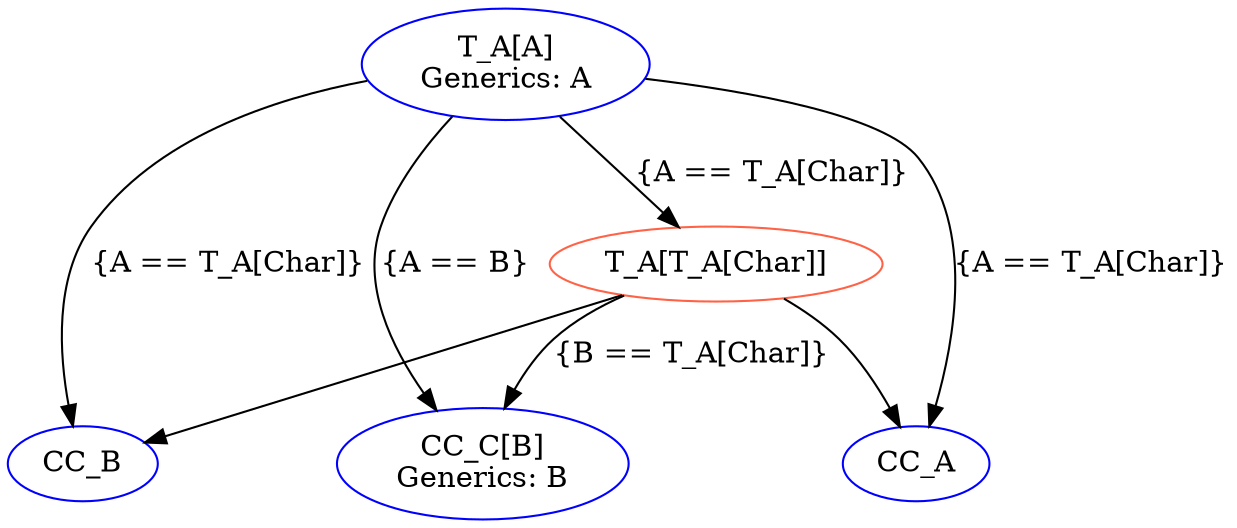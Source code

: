 strict digraph Type_Graph {
  0[label="T_A[A]
Generics: A"]
  0[color= "blue"]
  3[label="CC_B"]
  3[color= "blue"]
  1[label="T_A[T_A[Char]]"]
  1[color= "tomato"]
  2[label="CC_A"]
  2[color= "blue"]
  4[label="CC_C[B]
Generics: B"]
  4[color= "blue"]
  1 -> 3
  1 -> 2
  1 -> 3
  1 -> 2
  0 -> 3 [label= "{A == T_A[Char]}
"]
  1 -> 4 [label= "{B == T_A[Char]}
"]
  1 -> 2
  0 -> 4 [label= "{A == B}
"]
  0 -> 4 [label= "{A == B}
"]
  0 -> 2 [label= "{A == T_A[Char]}
"]
  1 -> 3
  0 -> 1 [label= "{A == T_A[Char]}
"]
}